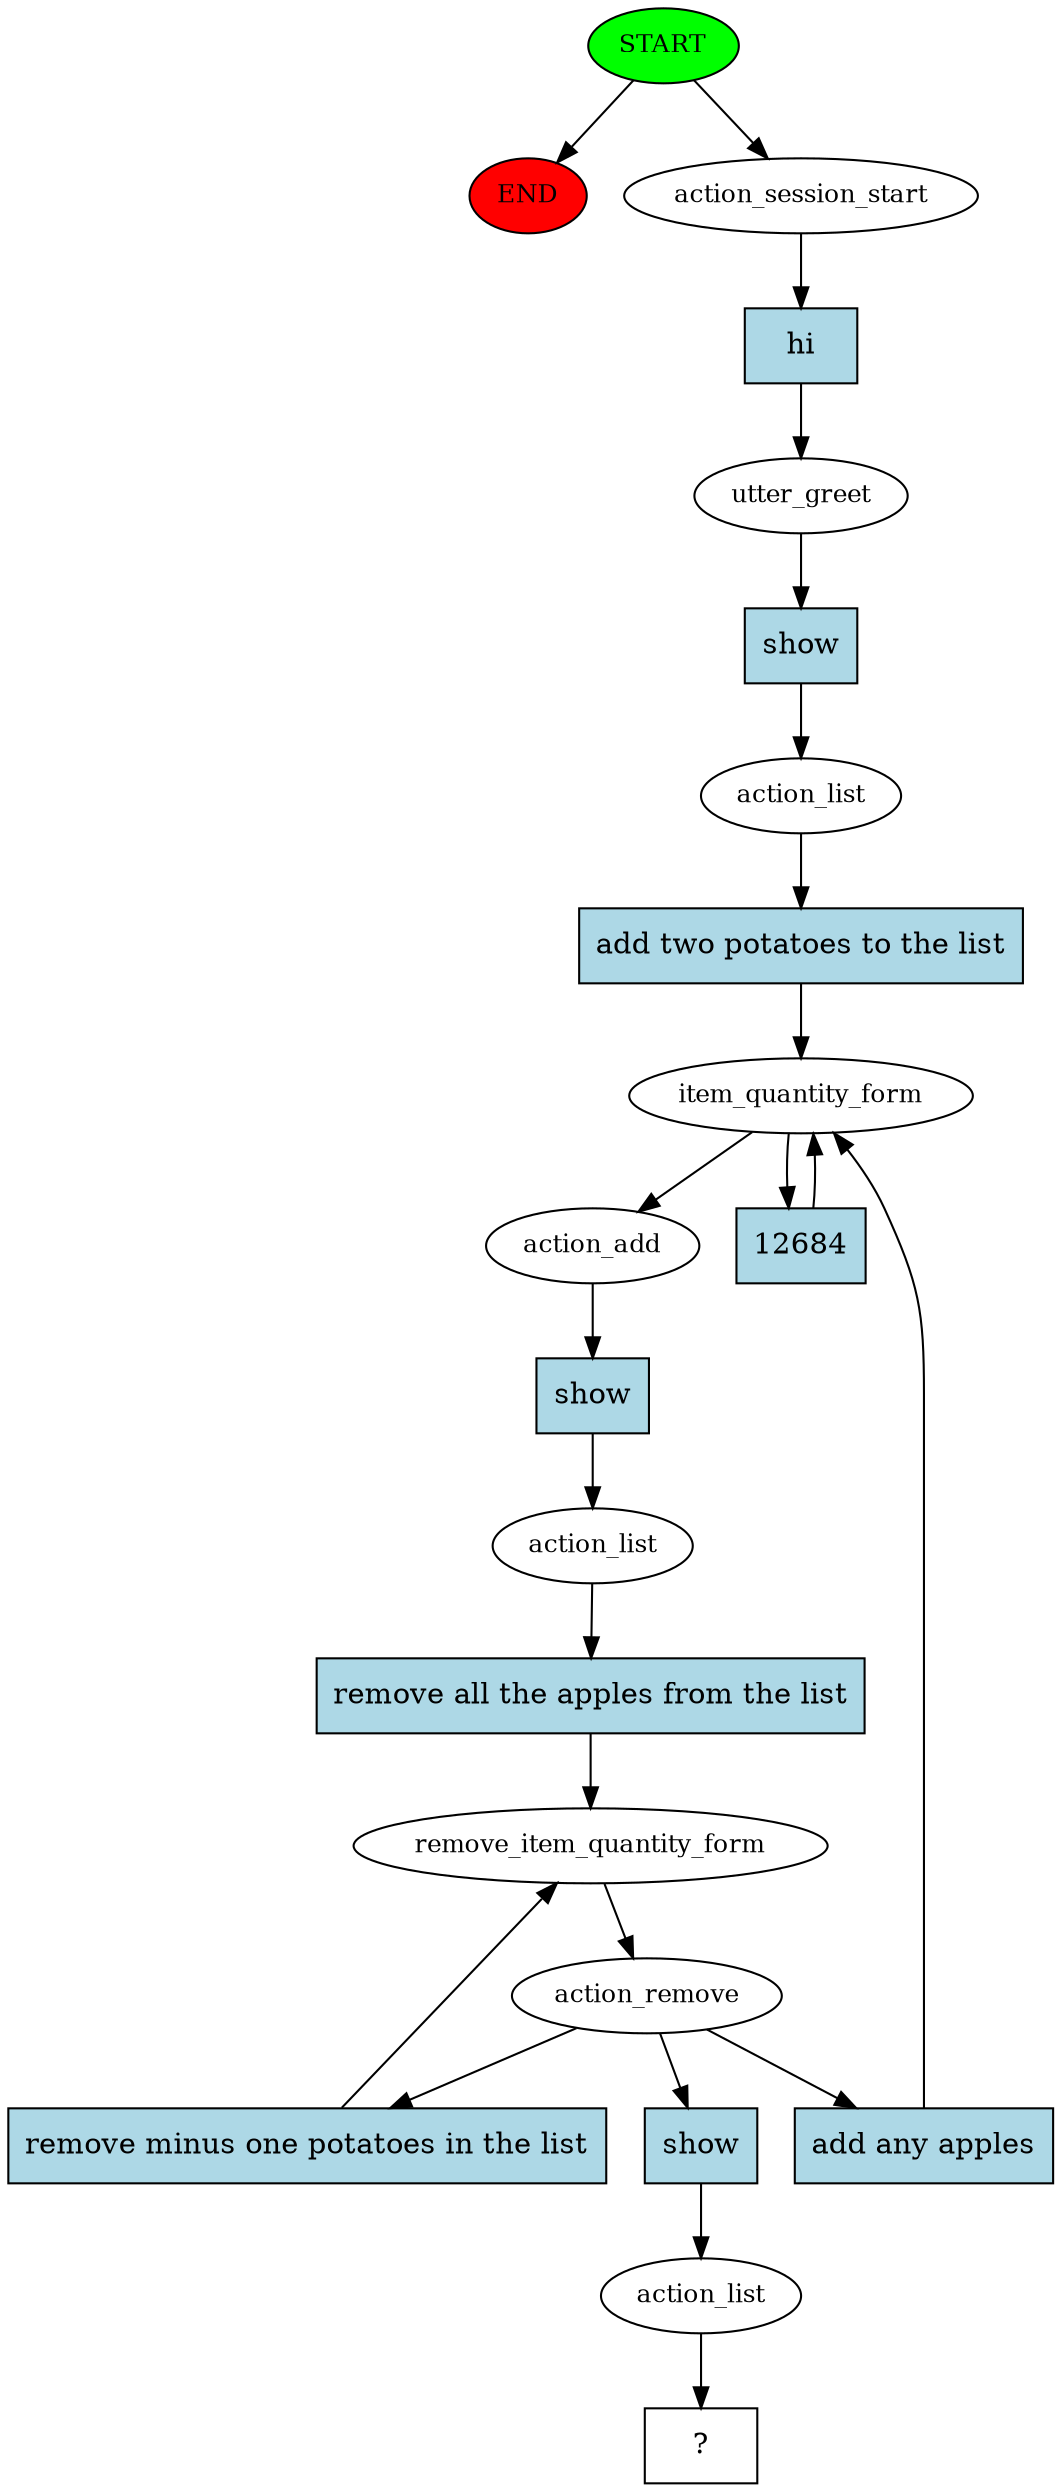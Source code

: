 digraph  {
0 [class="start active", fillcolor=green, fontsize=12, label=START, style=filled];
"-1" [class=end, fillcolor=red, fontsize=12, label=END, style=filled];
1 [class=active, fontsize=12, label=action_session_start];
2 [class=active, fontsize=12, label=utter_greet];
3 [class=active, fontsize=12, label=action_list];
4 [class=active, fontsize=12, label=item_quantity_form];
5 [class=active, fontsize=12, label=action_add];
6 [class=active, fontsize=12, label=action_list];
7 [class=active, fontsize=12, label=remove_item_quantity_form];
8 [class=active, fontsize=12, label=action_remove];
23 [class=active, fontsize=12, label=action_list];
24 [class="intent dashed active", label="  ?  ", shape=rect];
25 [class="intent active", fillcolor=lightblue, label=hi, shape=rect, style=filled];
26 [class="intent active", fillcolor=lightblue, label=show, shape=rect, style=filled];
27 [class="intent active", fillcolor=lightblue, label="add two potatoes to the list", shape=rect, style=filled];
28 [class="intent active", fillcolor=lightblue, label=12684, shape=rect, style=filled];
29 [class="intent active", fillcolor=lightblue, label=show, shape=rect, style=filled];
30 [class="intent active", fillcolor=lightblue, label="remove all the apples from the list", shape=rect, style=filled];
31 [class="intent active", fillcolor=lightblue, label="remove minus one potatoes in the list", shape=rect, style=filled];
32 [class="intent active", fillcolor=lightblue, label=show, shape=rect, style=filled];
33 [class="intent active", fillcolor=lightblue, label="add any apples", shape=rect, style=filled];
0 -> "-1"  [class="", key=NONE, label=""];
0 -> 1  [class=active, key=NONE, label=""];
1 -> 25  [class=active, key=0];
2 -> 26  [class=active, key=0];
3 -> 27  [class=active, key=0];
4 -> 5  [class=active, key=NONE, label=""];
4 -> 28  [class=active, key=0];
5 -> 29  [class=active, key=0];
6 -> 30  [class=active, key=0];
7 -> 8  [class=active, key=NONE, label=""];
8 -> 31  [class=active, key=0];
8 -> 32  [class=active, key=0];
8 -> 33  [class=active, key=0];
23 -> 24  [class=active, key=NONE, label=""];
25 -> 2  [class=active, key=0];
26 -> 3  [class=active, key=0];
27 -> 4  [class=active, key=0];
28 -> 4  [class=active, key=0];
29 -> 6  [class=active, key=0];
30 -> 7  [class=active, key=0];
31 -> 7  [class=active, key=0];
32 -> 23  [class=active, key=0];
33 -> 4  [class=active, key=0];
}
